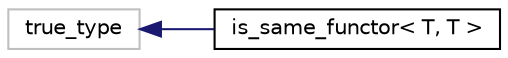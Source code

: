 digraph "Graphical Class Hierarchy"
{
  edge [fontname="Helvetica",fontsize="10",labelfontname="Helvetica",labelfontsize="10"];
  node [fontname="Helvetica",fontsize="10",shape=record];
  rankdir="LR";
  Node38 [label="true_type",height=0.2,width=0.4,color="grey75", fillcolor="white", style="filled"];
  Node38 -> Node0 [dir="back",color="midnightblue",fontsize="10",style="solid",fontname="Helvetica"];
  Node0 [label="is_same_functor\< T, T \>",height=0.2,width=0.4,color="black", fillcolor="white", style="filled",URL="$structis__same__functor_3_01T_00_01T_01_4.html"];
}
